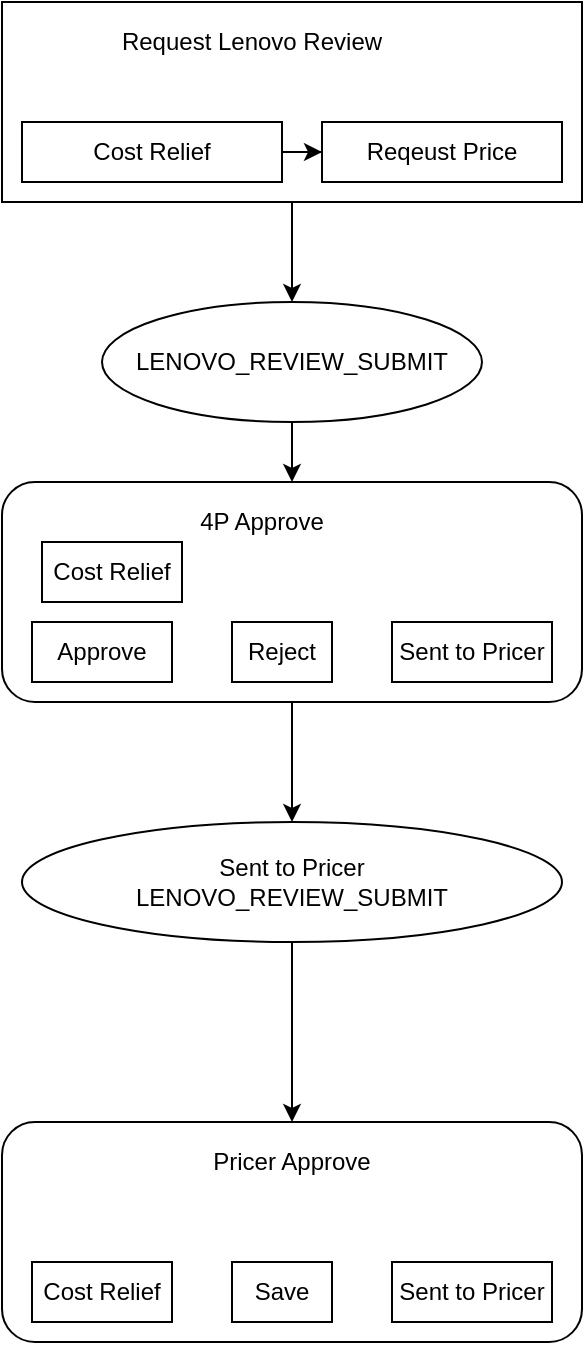 <mxfile version="13.0.6" type="github"><diagram id="3wBr_9dyUfROlhEXSIYv" name="Page-1"><mxGraphModel dx="1422" dy="794" grid="1" gridSize="10" guides="1" tooltips="1" connect="1" arrows="1" fold="1" page="1" pageScale="1" pageWidth="850" pageHeight="1100" math="0" shadow="0"><root><mxCell id="0"/><mxCell id="1" parent="0"/><mxCell id="2rSeP1TlLa-BsSiyfycp-15" style="edgeStyle=orthogonalEdgeStyle;rounded=0;orthogonalLoop=1;jettySize=auto;html=1;entryX=0.5;entryY=0;entryDx=0;entryDy=0;" edge="1" parent="1" source="2rSeP1TlLa-BsSiyfycp-2" target="2rSeP1TlLa-BsSiyfycp-8"><mxGeometry relative="1" as="geometry"/></mxCell><mxCell id="2rSeP1TlLa-BsSiyfycp-2" value="" style="rounded=0;whiteSpace=wrap;html=1;" vertex="1" parent="1"><mxGeometry x="40" y="70" width="290" height="100" as="geometry"/></mxCell><mxCell id="2rSeP1TlLa-BsSiyfycp-5" style="edgeStyle=orthogonalEdgeStyle;rounded=0;orthogonalLoop=1;jettySize=auto;html=1;entryX=0;entryY=0.5;entryDx=0;entryDy=0;" edge="1" parent="1" source="2rSeP1TlLa-BsSiyfycp-1" target="2rSeP1TlLa-BsSiyfycp-3"><mxGeometry relative="1" as="geometry"/></mxCell><mxCell id="2rSeP1TlLa-BsSiyfycp-1" value="Cost Relief" style="rounded=0;whiteSpace=wrap;html=1;" vertex="1" parent="1"><mxGeometry x="50" y="130" width="130" height="30" as="geometry"/></mxCell><mxCell id="2rSeP1TlLa-BsSiyfycp-3" value="Reqeust Price" style="rounded=0;whiteSpace=wrap;html=1;" vertex="1" parent="1"><mxGeometry x="200" y="130" width="120" height="30" as="geometry"/></mxCell><mxCell id="2rSeP1TlLa-BsSiyfycp-6" value="Request Lenovo Review" style="text;html=1;strokeColor=none;fillColor=none;align=center;verticalAlign=middle;whiteSpace=wrap;rounded=0;" vertex="1" parent="1"><mxGeometry x="80" y="80" width="170" height="20" as="geometry"/></mxCell><mxCell id="2rSeP1TlLa-BsSiyfycp-11" style="edgeStyle=orthogonalEdgeStyle;rounded=0;orthogonalLoop=1;jettySize=auto;html=1;" edge="1" parent="1" source="2rSeP1TlLa-BsSiyfycp-8" target="2rSeP1TlLa-BsSiyfycp-10"><mxGeometry relative="1" as="geometry"/></mxCell><mxCell id="2rSeP1TlLa-BsSiyfycp-8" value="LENOVO_REVIEW_SUBMIT" style="ellipse;whiteSpace=wrap;html=1;" vertex="1" parent="1"><mxGeometry x="90" y="220" width="190" height="60" as="geometry"/></mxCell><mxCell id="2rSeP1TlLa-BsSiyfycp-27" style="edgeStyle=orthogonalEdgeStyle;rounded=0;orthogonalLoop=1;jettySize=auto;html=1;" edge="1" parent="1" source="2rSeP1TlLa-BsSiyfycp-10" target="2rSeP1TlLa-BsSiyfycp-16"><mxGeometry relative="1" as="geometry"/></mxCell><mxCell id="2rSeP1TlLa-BsSiyfycp-10" value="" style="rounded=1;whiteSpace=wrap;html=1;" vertex="1" parent="1"><mxGeometry x="40" y="310" width="290" height="110" as="geometry"/></mxCell><mxCell id="2rSeP1TlLa-BsSiyfycp-12" value="4P Approve" style="text;html=1;strokeColor=none;fillColor=none;align=center;verticalAlign=middle;whiteSpace=wrap;rounded=0;" vertex="1" parent="1"><mxGeometry x="130" y="320" width="80" height="20" as="geometry"/></mxCell><mxCell id="2rSeP1TlLa-BsSiyfycp-13" value="Sent to Pricer" style="rounded=0;whiteSpace=wrap;html=1;" vertex="1" parent="1"><mxGeometry x="235" y="380" width="80" height="30" as="geometry"/></mxCell><mxCell id="2rSeP1TlLa-BsSiyfycp-28" style="edgeStyle=orthogonalEdgeStyle;rounded=0;orthogonalLoop=1;jettySize=auto;html=1;entryX=0.5;entryY=0;entryDx=0;entryDy=0;" edge="1" parent="1" source="2rSeP1TlLa-BsSiyfycp-16" target="2rSeP1TlLa-BsSiyfycp-21"><mxGeometry relative="1" as="geometry"/></mxCell><mxCell id="2rSeP1TlLa-BsSiyfycp-16" value="Sent to Pricer&lt;br&gt;LENOVO_REVIEW_SUBMIT" style="ellipse;whiteSpace=wrap;html=1;" vertex="1" parent="1"><mxGeometry x="50" y="480" width="270" height="60" as="geometry"/></mxCell><mxCell id="2rSeP1TlLa-BsSiyfycp-18" value="Approve" style="rounded=0;whiteSpace=wrap;html=1;" vertex="1" parent="1"><mxGeometry x="55" y="380" width="70" height="30" as="geometry"/></mxCell><mxCell id="2rSeP1TlLa-BsSiyfycp-19" value="Reject" style="rounded=0;whiteSpace=wrap;html=1;" vertex="1" parent="1"><mxGeometry x="155" y="380" width="50" height="30" as="geometry"/></mxCell><mxCell id="2rSeP1TlLa-BsSiyfycp-21" value="" style="rounded=1;whiteSpace=wrap;html=1;" vertex="1" parent="1"><mxGeometry x="40" y="630" width="290" height="110" as="geometry"/></mxCell><mxCell id="2rSeP1TlLa-BsSiyfycp-22" value="Pricer Approve" style="text;html=1;strokeColor=none;fillColor=none;align=center;verticalAlign=middle;whiteSpace=wrap;rounded=0;" vertex="1" parent="1"><mxGeometry x="120" y="640" width="130" height="20" as="geometry"/></mxCell><mxCell id="2rSeP1TlLa-BsSiyfycp-23" value="Sent to Pricer" style="rounded=0;whiteSpace=wrap;html=1;" vertex="1" parent="1"><mxGeometry x="235" y="700" width="80" height="30" as="geometry"/></mxCell><mxCell id="2rSeP1TlLa-BsSiyfycp-24" value="Cost Relief" style="rounded=0;whiteSpace=wrap;html=1;" vertex="1" parent="1"><mxGeometry x="55" y="700" width="70" height="30" as="geometry"/></mxCell><mxCell id="2rSeP1TlLa-BsSiyfycp-25" value="Save" style="rounded=0;whiteSpace=wrap;html=1;" vertex="1" parent="1"><mxGeometry x="155" y="700" width="50" height="30" as="geometry"/></mxCell><mxCell id="2rSeP1TlLa-BsSiyfycp-29" value="Cost Relief" style="rounded=0;whiteSpace=wrap;html=1;" vertex="1" parent="1"><mxGeometry x="60" y="340" width="70" height="30" as="geometry"/></mxCell></root></mxGraphModel></diagram></mxfile>